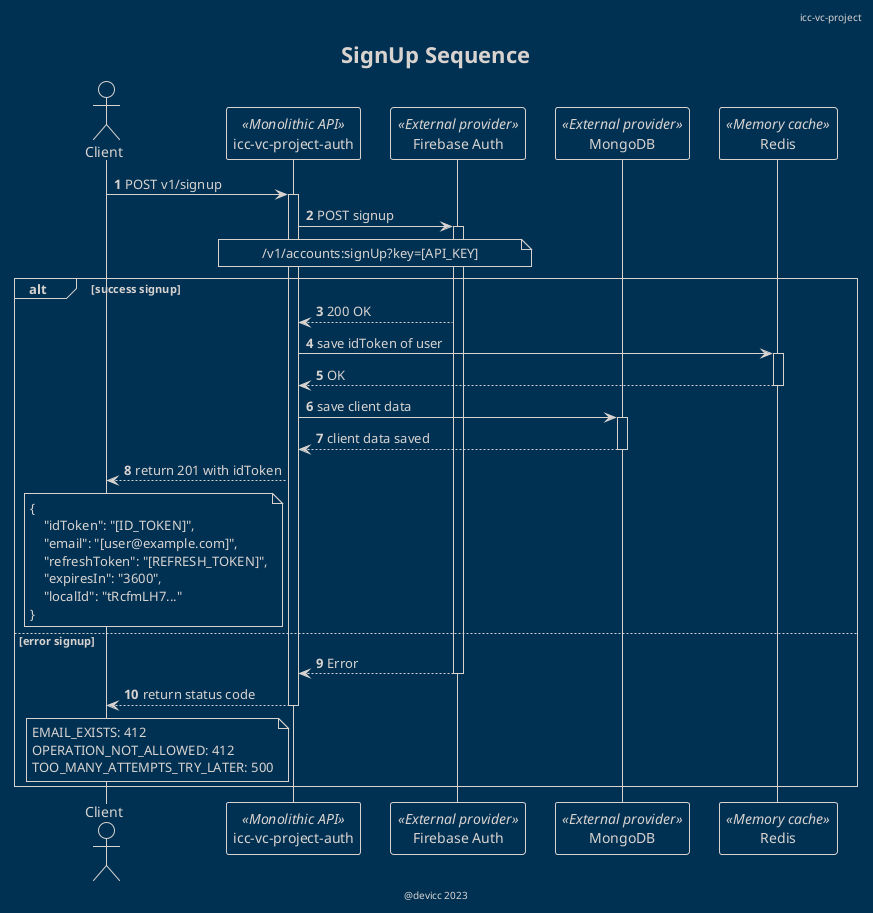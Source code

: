 @startuml auth-signup
!theme blueprint
autonumber
actor "Client" as CLIENT
participant "icc-vc-project-auth" as APIAUTH <<Monolithic API>>
participant "Firebase Auth" as FIREBASEAUTH <<External provider>>
participant "MongoDB" as MONGO <<External provider>>
participant "Redis" as REDIS <<Memory cache>>
CLIENT -> APIAUTH : POST v1/signup
activate APIAUTH
APIAUTH -> FIREBASEAUTH : POST signup
activate FIREBASEAUTH
note over APIAUTH, FIREBASEAUTH: /v1/accounts:signUp?key=[API_KEY]
alt success signup 
    FIREBASEAUTH --> APIAUTH: 200 OK
    APIAUTH -> REDIS: save idToken of user
    activate REDIS
    REDIS --> APIAUTH: OK
    deactivate REDIS
    APIAUTH -> MONGO: save client data
    activate MONGO
    MONGO --> APIAUTH: client data saved
    deactivate MONGO
    APIAUTH --> CLIENT: return 201 with idToken
    note left of APIAUTH
        {
            "idToken": "[ID_TOKEN]",
            "email": "[user@example.com]",
            "refreshToken": "[REFRESH_TOKEN]",
            "expiresIn": "3600",
            "localId": "tRcfmLH7..."
        }
    end note
else error signup
    FIREBASEAUTH --> APIAUTH: Error
    deactivate FIREBASEAUTH
    APIAUTH --> CLIENT: return status code
    deactivate APIAUTH
    note left of APIAUTH
        EMAIL_EXISTS: 412
        OPERATION_NOT_ALLOWED: 412
        TOO_MANY_ATTEMPTS_TRY_LATER: 500
    end note
end
footer @devicc 2023
header icc-vc-project
title SignUp Sequence
@enduml